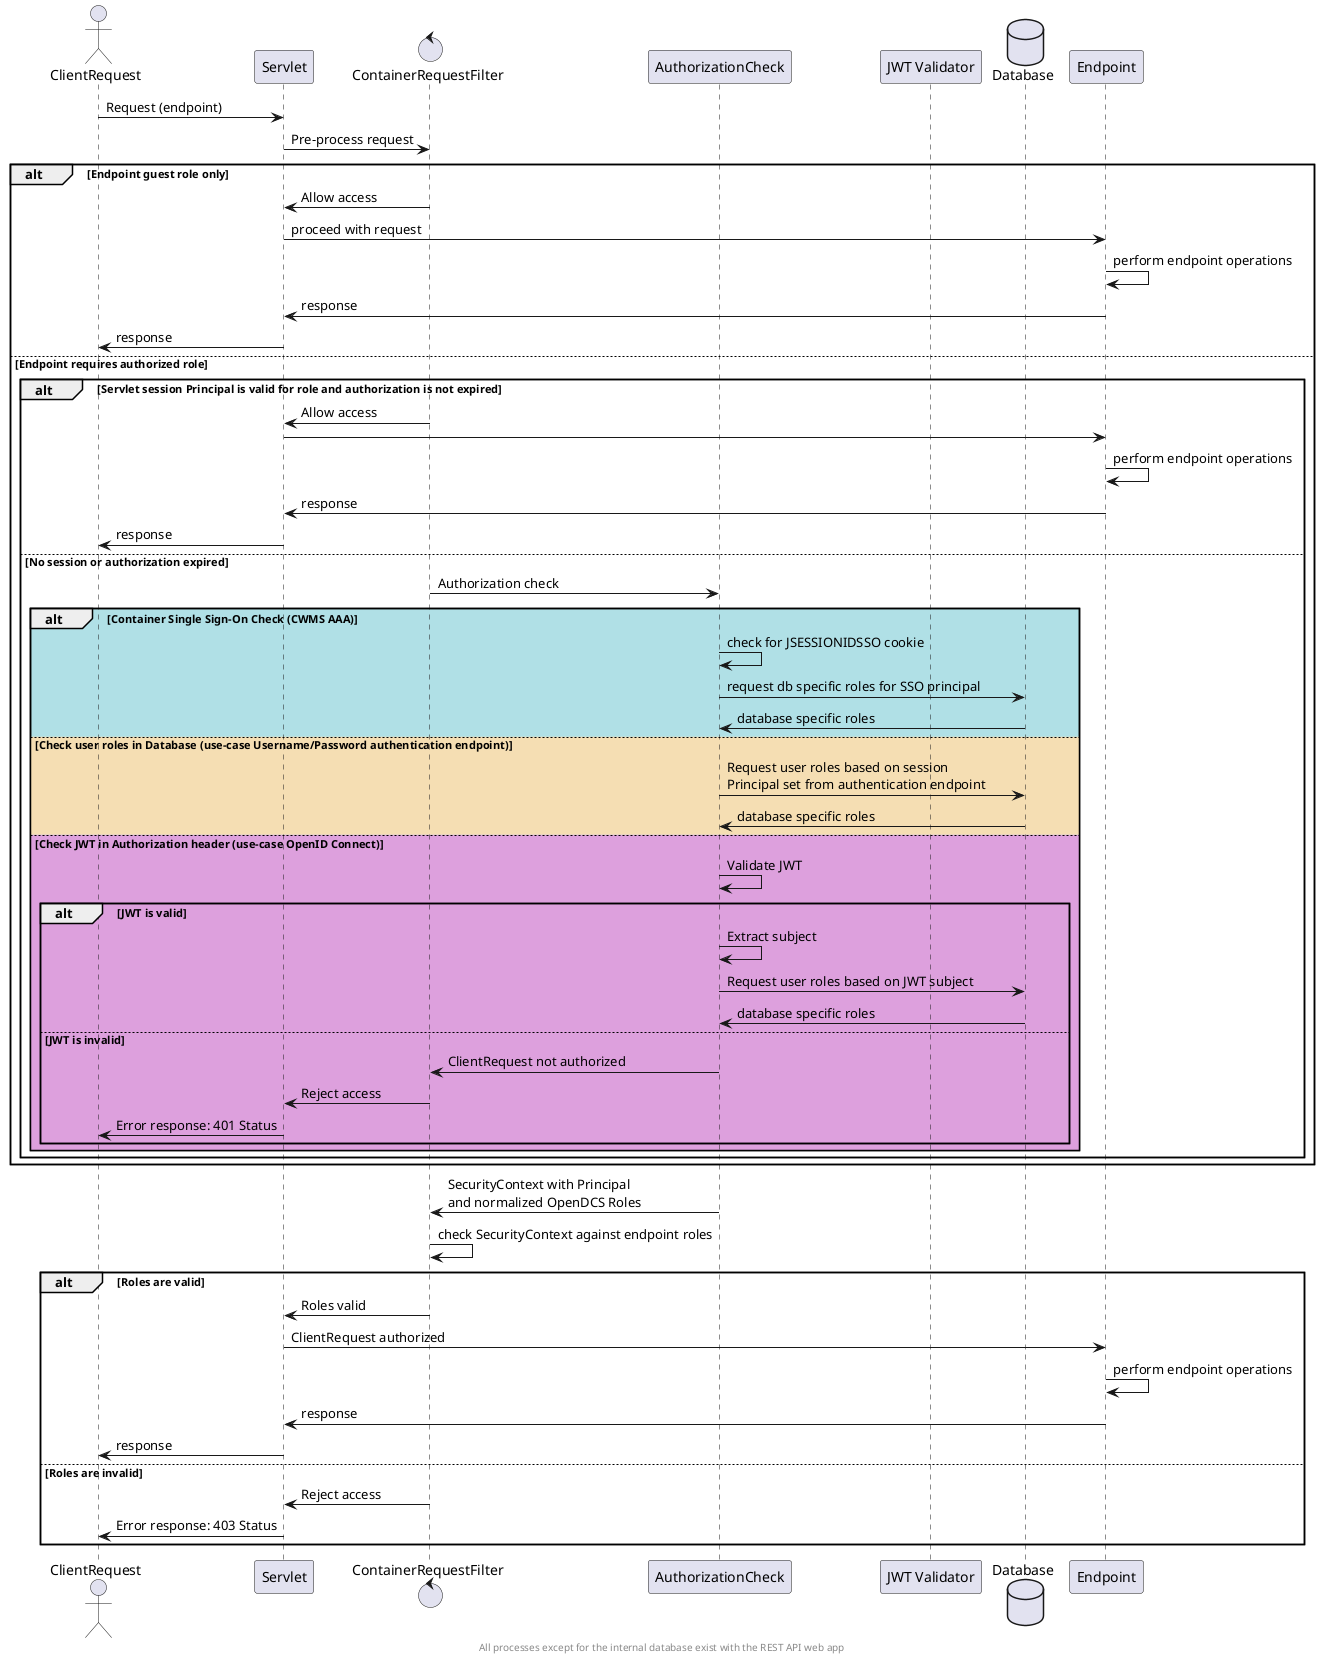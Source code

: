 @startuml
actor ClientRequest
participant "Servlet" as Servlet
control "ContainerRequestFilter" as Filter
participant "AuthorizationCheck" as AuthCheck
participant "JWT Validator" as JWT
database "Database" as Database
participant "Endpoint" as Endpoint

ClientRequest -> Servlet: Request (endpoint)
Servlet -> Filter: Pre-process request

alt Endpoint guest role only
    Filter -> Servlet: Allow access
    Servlet -> Endpoint: proceed with request
    Endpoint -> Endpoint: perform endpoint operations
    Endpoint -> Servlet: response
    Servlet -> ClientRequest: response
else Endpoint requires authorized role
    alt Servlet session Principal is valid for role and authorization is not expired
        Filter -> Servlet: Allow access
        Servlet -> Endpoint
        Endpoint -> Endpoint: perform endpoint operations
        Endpoint -> Servlet: response
        Servlet -> ClientRequest: response

    else No session or authorization expired
        Filter -> AuthCheck: Authorization check
        alt #PowderBlue Container Single Sign-On Check (CWMS AAA)
            AuthCheck -> AuthCheck: check for JSESSIONIDSSO cookie
            AuthCheck -> Database: request db specific roles for SSO principal
            Database -> AuthCheck: database specific roles
        else #Wheat Check user roles in Database (use-case Username/Password authentication endpoint)
            AuthCheck -> Database: Request user roles based on session\nPrincipal set from authentication endpoint
            Database -> AuthCheck: database specific roles
        else #Plum Check JWT in Authorization header (use-case OpenID Connect)
            AuthCheck -> AuthCheck: Validate JWT
            alt JWT is valid
                AuthCheck -> AuthCheck: Extract subject
                AuthCheck -> Database: Request user roles based on JWT subject
                Database -> AuthCheck: database specific roles
            else JWT is invalid
                AuthCheck -> Filter: ClientRequest not authorized
                Filter -> Servlet: Reject access
                Servlet -> ClientRequest: Error response: 401 Status
            end
        end
    end
end
AuthCheck -> Filter: SecurityContext with Principal\nand normalized OpenDCS Roles
Filter -> Filter: check SecurityContext against endpoint roles
alt Roles are valid
    Filter -> Servlet: Roles valid
    Servlet -> Endpoint: ClientRequest authorized
    Endpoint -> Endpoint: perform endpoint operations
    Endpoint -> Servlet: response
    Servlet -> ClientRequest: response
else Roles are invalid
    Filter -> Servlet: Reject access
    Servlet -> ClientRequest: Error response: 403 Status
end

footer All processes except for the internal database exist with the REST API web app

@enduml
